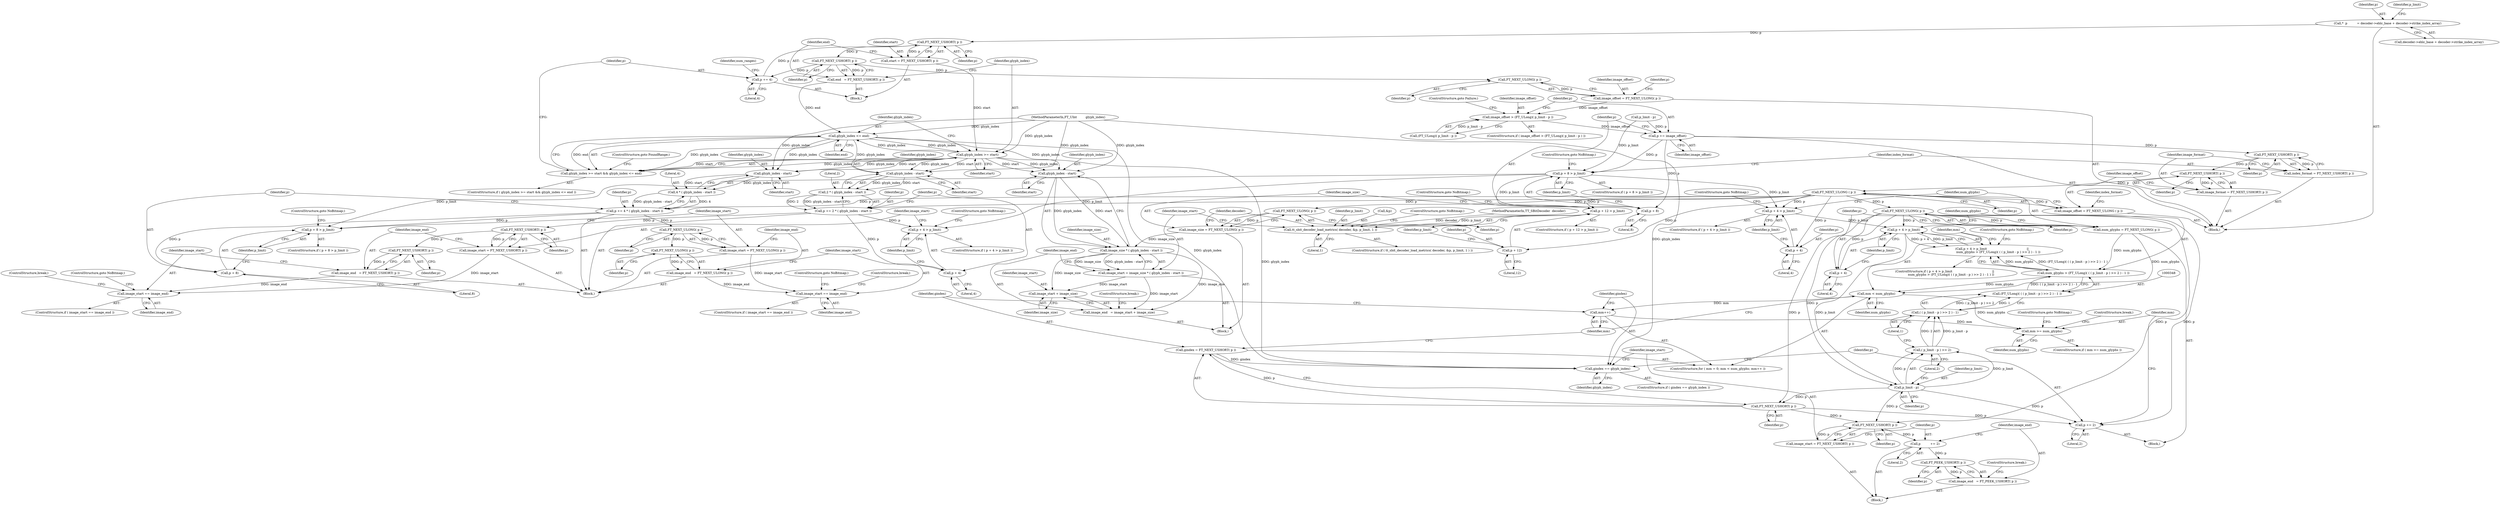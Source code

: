 digraph "0_savannah_f0292bb9920aa1dbfed5f53861e7c7a89b35833a@pointer" {
"1000163" [label="(Call,FT_NEXT_USHORT( p ))"];
"1000178" [label="(Call,p += 4)"];
"1000167" [label="(Call,FT_NEXT_USHORT( p ))"];
"1000163" [label="(Call,FT_NEXT_USHORT( p ))"];
"1000120" [label="(Call,*  p          = decoder->eblc_base + decoder->strike_index_array)"];
"1000161" [label="(Call,start = FT_NEXT_USHORT( p ))"];
"1000171" [label="(Call,glyph_index >= start)"];
"1000170" [label="(Call,glyph_index >= start && glyph_index <= end)"];
"1000174" [label="(Call,glyph_index <= end)"];
"1000235" [label="(Call,glyph_index - start)"];
"1000233" [label="(Call,4 * ( glyph_index - start ))"];
"1000231" [label="(Call,p += 4 * ( glyph_index - start ))"];
"1000239" [label="(Call,p + 8 > p_limit)"];
"1000240" [label="(Call,p + 8)"];
"1000247" [label="(Call,FT_NEXT_ULONG( p ))"];
"1000245" [label="(Call,image_start = FT_NEXT_ULONG( p ))"];
"1000254" [label="(Call,image_start == image_end)"];
"1000251" [label="(Call,FT_NEXT_ULONG( p ))"];
"1000249" [label="(Call,image_end   = FT_NEXT_ULONG( p ))"];
"1000285" [label="(Call,glyph_index - start)"];
"1000283" [label="(Call,image_size * ( glyph_index - start ))"];
"1000281" [label="(Call,image_start = image_size * ( glyph_index - start ))"];
"1000288" [label="(Call,image_end   = image_start + image_size)"];
"1000290" [label="(Call,image_start + image_size)"];
"1000299" [label="(Call,glyph_index - start)"];
"1000297" [label="(Call,2 * ( glyph_index - start ))"];
"1000295" [label="(Call,p += 2 * ( glyph_index - start ))"];
"1000303" [label="(Call,p + 4 > p_limit)"];
"1000304" [label="(Call,p + 4)"];
"1000311" [label="(Call,FT_NEXT_USHORT( p ))"];
"1000309" [label="(Call,image_start = FT_NEXT_USHORT( p ))"];
"1000318" [label="(Call,image_start == image_end)"];
"1000315" [label="(Call,FT_NEXT_USHORT( p ))"];
"1000313" [label="(Call,image_end   = FT_NEXT_USHORT( p ))"];
"1000372" [label="(Call,gindex == glyph_index)"];
"1000165" [label="(Call,end   = FT_NEXT_USHORT( p ))"];
"1000185" [label="(Call,FT_NEXT_ULONG( p ))"];
"1000183" [label="(Call,image_offset = FT_NEXT_ULONG( p ))"];
"1000197" [label="(Call,image_offset > (FT_ULong)( p_limit - p ))"];
"1000205" [label="(Call,p += image_offset)"];
"1000209" [label="(Call,p + 8 > p_limit)"];
"1000263" [label="(Call,p + 12 > p_limit)"];
"1000274" [label="(Call,tt_sbit_decoder_load_metrics( decoder, &p, p_limit, 1 ))"];
"1000328" [label="(Call,p + 4 > p_limit)"];
"1000340" [label="(Call,p + 4 > p_limit)"];
"1000339" [label="(Call,p + 4 > p_limit                                         ||\n             num_glyphs > (FT_ULong)( ( ( p_limit - p ) >> 2 ) - 1 ))"];
"1000351" [label="(Call,p_limit - p)"];
"1000350" [label="(Call,( p_limit - p ) >> 2)"];
"1000349" [label="(Call,( ( p_limit - p ) >> 2 ) - 1)"];
"1000347" [label="(Call,(FT_ULong)( ( ( p_limit - p ) >> 2 ) - 1 ))"];
"1000345" [label="(Call,num_glyphs > (FT_ULong)( ( ( p_limit - p ) >> 2 ) - 1 ))"];
"1000361" [label="(Call,mm < num_glyphs)"];
"1000364" [label="(Call,mm++)"];
"1000392" [label="(Call,mm >= num_glyphs)"];
"1000369" [label="(Call,FT_NEXT_USHORT( p ))"];
"1000367" [label="(Call,gindex = FT_NEXT_USHORT( p ))"];
"1000378" [label="(Call,FT_NEXT_USHORT( p ))"];
"1000376" [label="(Call,image_start = FT_NEXT_USHORT( p ))"];
"1000380" [label="(Call,p          += 2)"];
"1000385" [label="(Call,FT_PEEK_USHORT( p ))"];
"1000383" [label="(Call,image_end   = FT_PEEK_USHORT( p ))"];
"1000388" [label="(Call,p += 2)"];
"1000210" [label="(Call,p + 8)"];
"1000217" [label="(Call,FT_NEXT_USHORT( p ))"];
"1000215" [label="(Call,index_format = FT_NEXT_USHORT( p ))"];
"1000221" [label="(Call,FT_NEXT_USHORT( p ))"];
"1000219" [label="(Call,image_format = FT_NEXT_USHORT( p ))"];
"1000225" [label="(Call,FT_NEXT_ULONG ( p ))"];
"1000223" [label="(Call,image_offset = FT_NEXT_ULONG ( p ))"];
"1000264" [label="(Call,p + 12)"];
"1000271" [label="(Call,FT_NEXT_ULONG( p ))"];
"1000269" [label="(Call,image_size = FT_NEXT_ULONG( p ))"];
"1000329" [label="(Call,p + 4)"];
"1000336" [label="(Call,FT_NEXT_ULONG( p ))"];
"1000334" [label="(Call,num_glyphs = FT_NEXT_ULONG( p ))"];
"1000341" [label="(Call,p + 4)"];
"1000334" [label="(Call,num_glyphs = FT_NEXT_ULONG( p ))"];
"1000219" [label="(Call,image_format = FT_NEXT_USHORT( p ))"];
"1000253" [label="(ControlStructure,if ( image_start == image_end ))"];
"1000389" [label="(Identifier,p)"];
"1000264" [label="(Call,p + 12)"];
"1000211" [label="(Identifier,p)"];
"1000246" [label="(Identifier,image_start)"];
"1000336" [label="(Call,FT_NEXT_ULONG( p ))"];
"1000251" [label="(Call,FT_NEXT_ULONG( p ))"];
"1000243" [label="(Identifier,p_limit)"];
"1000293" [label="(ControlStructure,break;)"];
"1000339" [label="(Call,p + 4 > p_limit                                         ||\n             num_glyphs > (FT_ULong)( ( ( p_limit - p ) >> 2 ) - 1 ))"];
"1000216" [label="(Identifier,index_format)"];
"1000160" [label="(Block,)"];
"1000208" [label="(ControlStructure,if ( p + 8 > p_limit ))"];
"1000298" [label="(Literal,2)"];
"1000392" [label="(Call,mm >= num_glyphs)"];
"1000333" [label="(ControlStructure,goto NoBitmap;)"];
"1000167" [label="(Call,FT_NEXT_USHORT( p ))"];
"1000201" [label="(Call,p_limit - p)"];
"1000263" [label="(Call,p + 12 > p_limit)"];
"1000324" [label="(Block,)"];
"1000224" [label="(Identifier,image_offset)"];
"1000210" [label="(Call,p + 8)"];
"1000309" [label="(Call,image_start = FT_NEXT_USHORT( p ))"];
"1000296" [label="(Identifier,p)"];
"1000371" [label="(ControlStructure,if ( gindex == glyph_index ))"];
"1000289" [label="(Identifier,image_end)"];
"1000270" [label="(Identifier,image_size)"];
"1000346" [label="(Identifier,num_glyphs)"];
"1000390" [label="(Literal,2)"];
"1000174" [label="(Call,glyph_index <= end)"];
"1000315" [label="(Call,FT_NEXT_USHORT( p ))"];
"1000378" [label="(Call,FT_NEXT_USHORT( p ))"];
"1000302" [label="(ControlStructure,if ( p + 4 > p_limit ))"];
"1000284" [label="(Identifier,image_size)"];
"1000209" [label="(Call,p + 8 > p_limit)"];
"1000332" [label="(Identifier,p_limit)"];
"1000272" [label="(Identifier,p)"];
"1000177" [label="(ControlStructure,goto FoundRange;)"];
"1000231" [label="(Call,p += 4 * ( glyph_index - start ))"];
"1000225" [label="(Call,FT_NEXT_ULONG ( p ))"];
"1000285" [label="(Call,glyph_index - start)"];
"1000361" [label="(Call,mm < num_glyphs)"];
"1000331" [label="(Literal,4)"];
"1000342" [label="(Identifier,p)"];
"1000257" [label="(ControlStructure,goto NoBitmap;)"];
"1000343" [label="(Literal,4)"];
"1000338" [label="(ControlStructure,if ( p + 4 > p_limit                                         ||\n             num_glyphs > (FT_ULong)( ( ( p_limit - p ) >> 2 ) - 1 ) ))"];
"1000250" [label="(Identifier,image_end)"];
"1000179" [label="(Identifier,p)"];
"1000290" [label="(Call,image_start + image_size)"];
"1000357" [label="(ControlStructure,for ( mm = 0; mm < num_glyphs; mm++ ))"];
"1000306" [label="(Literal,4)"];
"1000388" [label="(Call,p += 2)"];
"1000322" [label="(ControlStructure,break;)"];
"1000291" [label="(Identifier,image_start)"];
"1000269" [label="(Call,image_size = FT_NEXT_ULONG( p ))"];
"1000118" [label="(Block,)"];
"1000369" [label="(Call,FT_NEXT_USHORT( p ))"];
"1000297" [label="(Call,2 * ( glyph_index - start ))"];
"1000311" [label="(Call,FT_NEXT_USHORT( p ))"];
"1000317" [label="(ControlStructure,if ( image_start == image_end ))"];
"1000169" [label="(ControlStructure,if ( glyph_index >= start && glyph_index <= end ))"];
"1000381" [label="(Identifier,p)"];
"1000374" [label="(Identifier,glyph_index)"];
"1000235" [label="(Call,glyph_index - start)"];
"1000387" [label="(ControlStructure,break;)"];
"1000368" [label="(Identifier,gindex)"];
"1000212" [label="(Literal,8)"];
"1000172" [label="(Identifier,glyph_index)"];
"1000345" [label="(Call,num_glyphs > (FT_ULong)( ( ( p_limit - p ) >> 2 ) - 1 ))"];
"1000120" [label="(Call,*  p          = decoder->eblc_base + decoder->strike_index_array)"];
"1000283" [label="(Call,image_size * ( glyph_index - start ))"];
"1000288" [label="(Call,image_end   = image_start + image_size)"];
"1000394" [label="(Identifier,num_glyphs)"];
"1000312" [label="(Identifier,p)"];
"1000115" [label="(MethodParameterIn,FT_UInt         glyph_index)"];
"1000276" [label="(Call,&p)"];
"1000173" [label="(Identifier,start)"];
"1000206" [label="(Identifier,p)"];
"1000226" [label="(Identifier,p)"];
"1000186" [label="(Identifier,p)"];
"1000280" [label="(ControlStructure,goto NoBitmap;)"];
"1000176" [label="(Identifier,end)"];
"1000352" [label="(Identifier,p_limit)"];
"1000301" [label="(Identifier,start)"];
"1000287" [label="(Identifier,start)"];
"1000382" [label="(Literal,2)"];
"1000166" [label="(Identifier,end)"];
"1000248" [label="(Identifier,p)"];
"1000354" [label="(Literal,2)"];
"1000370" [label="(Identifier,p)"];
"1000299" [label="(Call,glyph_index - start)"];
"1000376" [label="(Call,image_start = FT_NEXT_USHORT( p ))"];
"1000184" [label="(Identifier,image_offset)"];
"1000318" [label="(Call,image_start == image_end)"];
"1000275" [label="(Identifier,decoder)"];
"1000205" [label="(Call,p += image_offset)"];
"1000351" [label="(Call,p_limit - p)"];
"1000121" [label="(Identifier,p)"];
"1000197" [label="(Call,image_offset > (FT_ULong)( p_limit - p ))"];
"1000305" [label="(Identifier,p)"];
"1000214" [label="(ControlStructure,goto NoBitmap;)"];
"1000353" [label="(Identifier,p)"];
"1000367" [label="(Call,gindex = FT_NEXT_USHORT( p ))"];
"1000335" [label="(Identifier,num_glyphs)"];
"1000385" [label="(Call,FT_PEEK_USHORT( p ))"];
"1000314" [label="(Identifier,image_end)"];
"1000255" [label="(Identifier,image_start)"];
"1000217" [label="(Call,FT_NEXT_USHORT( p ))"];
"1000183" [label="(Call,image_offset = FT_NEXT_ULONG( p ))"];
"1000267" [label="(Identifier,p_limit)"];
"1000274" [label="(Call,tt_sbit_decoder_load_metrics( decoder, &p, p_limit, 1 ))"];
"1000232" [label="(Identifier,p)"];
"1000350" [label="(Call,( p_limit - p ) >> 2)"];
"1000271" [label="(Call,FT_NEXT_ULONG( p ))"];
"1000310" [label="(Identifier,image_start)"];
"1000254" [label="(Call,image_start == image_end)"];
"1000165" [label="(Call,end   = FT_NEXT_USHORT( p ))"];
"1000282" [label="(Identifier,image_start)"];
"1000295" [label="(Call,p += 2 * ( glyph_index - start ))"];
"1000286" [label="(Identifier,glyph_index)"];
"1000300" [label="(Identifier,glyph_index)"];
"1000320" [label="(Identifier,image_end)"];
"1000307" [label="(Identifier,p_limit)"];
"1000244" [label="(ControlStructure,goto NoBitmap;)"];
"1000159" [label="(Identifier,num_ranges)"];
"1000162" [label="(Identifier,start)"];
"1000266" [label="(Literal,12)"];
"1000328" [label="(Call,p + 4 > p_limit)"];
"1000379" [label="(Identifier,p)"];
"1000363" [label="(Identifier,num_glyphs)"];
"1000273" [label="(ControlStructure,if ( tt_sbit_decoder_load_metrics( decoder, &p, p_limit, 1 ) ))"];
"1000281" [label="(Call,image_start = image_size * ( glyph_index - start ))"];
"1000171" [label="(Call,glyph_index >= start)"];
"1000122" [label="(Call,decoder->eblc_base + decoder->strike_index_array)"];
"1000247" [label="(Call,FT_NEXT_ULONG( p ))"];
"1000380" [label="(Call,p          += 2)"];
"1000240" [label="(Call,p + 8)"];
"1000237" [label="(Identifier,start)"];
"1000303" [label="(Call,p + 4 > p_limit)"];
"1000260" [label="(Block,)"];
"1000292" [label="(Identifier,image_size)"];
"1000313" [label="(Call,image_end   = FT_NEXT_USHORT( p ))"];
"1000215" [label="(Call,index_format = FT_NEXT_USHORT( p ))"];
"1000242" [label="(Literal,8)"];
"1000252" [label="(Identifier,p)"];
"1000384" [label="(Identifier,image_end)"];
"1000168" [label="(Identifier,p)"];
"1000308" [label="(ControlStructure,goto NoBitmap;)"];
"1000222" [label="(Identifier,p)"];
"1000355" [label="(Literal,1)"];
"1000373" [label="(Identifier,gindex)"];
"1000340" [label="(Call,p + 4 > p_limit)"];
"1000344" [label="(Identifier,p_limit)"];
"1000372" [label="(Call,gindex == glyph_index)"];
"1000319" [label="(Identifier,image_start)"];
"1000327" [label="(ControlStructure,if ( p + 4 > p_limit ))"];
"1000393" [label="(Identifier,mm)"];
"1000164" [label="(Identifier,p)"];
"1000204" [label="(ControlStructure,goto Failure;)"];
"1000377" [label="(Identifier,image_start)"];
"1000396" [label="(ControlStructure,break;)"];
"1000239" [label="(Call,p + 8 > p_limit)"];
"1000221" [label="(Call,FT_NEXT_USHORT( p ))"];
"1000316" [label="(Identifier,p)"];
"1000347" [label="(Call,(FT_ULong)( ( ( p_limit - p ) >> 2 ) - 1 ))"];
"1000362" [label="(Identifier,mm)"];
"1000199" [label="(Call,(FT_ULong)( p_limit - p ))"];
"1000341" [label="(Call,p + 4)"];
"1000386" [label="(Identifier,p)"];
"1000218" [label="(Identifier,p)"];
"1000213" [label="(Identifier,p_limit)"];
"1000170" [label="(Call,glyph_index >= start && glyph_index <= end)"];
"1000175" [label="(Identifier,glyph_index)"];
"1000321" [label="(ControlStructure,goto NoBitmap;)"];
"1000161" [label="(Call,start = FT_NEXT_USHORT( p ))"];
"1000207" [label="(Identifier,image_offset)"];
"1000163" [label="(Call,FT_NEXT_USHORT( p ))"];
"1000114" [label="(MethodParameterIn,TT_SBitDecoder  decoder)"];
"1000265" [label="(Identifier,p)"];
"1000245" [label="(Call,image_start = FT_NEXT_ULONG( p ))"];
"1000268" [label="(ControlStructure,goto NoBitmap;)"];
"1000349" [label="(Call,( ( p_limit - p ) >> 2 ) - 1)"];
"1000356" [label="(ControlStructure,goto NoBitmap;)"];
"1000258" [label="(ControlStructure,break;)"];
"1000262" [label="(ControlStructure,if ( p + 12 > p_limit ))"];
"1000364" [label="(Call,mm++)"];
"1000395" [label="(ControlStructure,goto NoBitmap;)"];
"1000180" [label="(Literal,4)"];
"1000256" [label="(Identifier,image_end)"];
"1000241" [label="(Identifier,p)"];
"1000220" [label="(Identifier,image_format)"];
"1000185" [label="(Call,FT_NEXT_ULONG( p ))"];
"1000236" [label="(Identifier,glyph_index)"];
"1000198" [label="(Identifier,image_offset)"];
"1000233" [label="(Call,4 * ( glyph_index - start ))"];
"1000391" [label="(ControlStructure,if ( mm >= num_glyphs ))"];
"1000383" [label="(Call,image_end   = FT_PEEK_USHORT( p ))"];
"1000304" [label="(Call,p + 4)"];
"1000188" [label="(Identifier,p)"];
"1000196" [label="(ControlStructure,if ( image_offset > (FT_ULong)( p_limit - p ) ))"];
"1000228" [label="(Identifier,index_format)"];
"1000223" [label="(Call,image_offset = FT_NEXT_ULONG ( p ))"];
"1000329" [label="(Call,p + 4)"];
"1000365" [label="(Identifier,mm)"];
"1000330" [label="(Identifier,p)"];
"1000178" [label="(Call,p += 4)"];
"1000375" [label="(Block,)"];
"1000238" [label="(ControlStructure,if ( p + 8 > p_limit ))"];
"1000278" [label="(Identifier,p_limit)"];
"1000131" [label="(Identifier,p_limit)"];
"1000234" [label="(Literal,4)"];
"1000279" [label="(Literal,1)"];
"1000337" [label="(Identifier,p)"];
"1000249" [label="(Call,image_end   = FT_NEXT_ULONG( p ))"];
"1000229" [label="(Block,)"];
"1000163" -> "1000161"  [label="AST: "];
"1000163" -> "1000164"  [label="CFG: "];
"1000164" -> "1000163"  [label="AST: "];
"1000161" -> "1000163"  [label="CFG: "];
"1000163" -> "1000161"  [label="DDG: p"];
"1000178" -> "1000163"  [label="DDG: p"];
"1000120" -> "1000163"  [label="DDG: p"];
"1000163" -> "1000167"  [label="DDG: p"];
"1000178" -> "1000160"  [label="AST: "];
"1000178" -> "1000180"  [label="CFG: "];
"1000179" -> "1000178"  [label="AST: "];
"1000180" -> "1000178"  [label="AST: "];
"1000159" -> "1000178"  [label="CFG: "];
"1000167" -> "1000178"  [label="DDG: p"];
"1000167" -> "1000165"  [label="AST: "];
"1000167" -> "1000168"  [label="CFG: "];
"1000168" -> "1000167"  [label="AST: "];
"1000165" -> "1000167"  [label="CFG: "];
"1000167" -> "1000165"  [label="DDG: p"];
"1000167" -> "1000185"  [label="DDG: p"];
"1000120" -> "1000118"  [label="AST: "];
"1000120" -> "1000122"  [label="CFG: "];
"1000121" -> "1000120"  [label="AST: "];
"1000122" -> "1000120"  [label="AST: "];
"1000131" -> "1000120"  [label="CFG: "];
"1000161" -> "1000160"  [label="AST: "];
"1000162" -> "1000161"  [label="AST: "];
"1000166" -> "1000161"  [label="CFG: "];
"1000161" -> "1000171"  [label="DDG: start"];
"1000171" -> "1000170"  [label="AST: "];
"1000171" -> "1000173"  [label="CFG: "];
"1000172" -> "1000171"  [label="AST: "];
"1000173" -> "1000171"  [label="AST: "];
"1000175" -> "1000171"  [label="CFG: "];
"1000170" -> "1000171"  [label="CFG: "];
"1000171" -> "1000170"  [label="DDG: glyph_index"];
"1000171" -> "1000170"  [label="DDG: start"];
"1000174" -> "1000171"  [label="DDG: glyph_index"];
"1000115" -> "1000171"  [label="DDG: glyph_index"];
"1000171" -> "1000174"  [label="DDG: glyph_index"];
"1000171" -> "1000235"  [label="DDG: glyph_index"];
"1000171" -> "1000235"  [label="DDG: start"];
"1000171" -> "1000285"  [label="DDG: glyph_index"];
"1000171" -> "1000285"  [label="DDG: start"];
"1000171" -> "1000299"  [label="DDG: glyph_index"];
"1000171" -> "1000299"  [label="DDG: start"];
"1000171" -> "1000372"  [label="DDG: glyph_index"];
"1000170" -> "1000169"  [label="AST: "];
"1000170" -> "1000174"  [label="CFG: "];
"1000174" -> "1000170"  [label="AST: "];
"1000177" -> "1000170"  [label="CFG: "];
"1000179" -> "1000170"  [label="CFG: "];
"1000174" -> "1000170"  [label="DDG: glyph_index"];
"1000174" -> "1000170"  [label="DDG: end"];
"1000174" -> "1000176"  [label="CFG: "];
"1000175" -> "1000174"  [label="AST: "];
"1000176" -> "1000174"  [label="AST: "];
"1000115" -> "1000174"  [label="DDG: glyph_index"];
"1000165" -> "1000174"  [label="DDG: end"];
"1000174" -> "1000235"  [label="DDG: glyph_index"];
"1000174" -> "1000285"  [label="DDG: glyph_index"];
"1000174" -> "1000299"  [label="DDG: glyph_index"];
"1000174" -> "1000372"  [label="DDG: glyph_index"];
"1000235" -> "1000233"  [label="AST: "];
"1000235" -> "1000237"  [label="CFG: "];
"1000236" -> "1000235"  [label="AST: "];
"1000237" -> "1000235"  [label="AST: "];
"1000233" -> "1000235"  [label="CFG: "];
"1000235" -> "1000233"  [label="DDG: glyph_index"];
"1000235" -> "1000233"  [label="DDG: start"];
"1000115" -> "1000235"  [label="DDG: glyph_index"];
"1000233" -> "1000231"  [label="AST: "];
"1000234" -> "1000233"  [label="AST: "];
"1000231" -> "1000233"  [label="CFG: "];
"1000233" -> "1000231"  [label="DDG: 4"];
"1000233" -> "1000231"  [label="DDG: glyph_index - start"];
"1000231" -> "1000229"  [label="AST: "];
"1000232" -> "1000231"  [label="AST: "];
"1000241" -> "1000231"  [label="CFG: "];
"1000225" -> "1000231"  [label="DDG: p"];
"1000231" -> "1000239"  [label="DDG: p"];
"1000231" -> "1000240"  [label="DDG: p"];
"1000231" -> "1000247"  [label="DDG: p"];
"1000239" -> "1000238"  [label="AST: "];
"1000239" -> "1000243"  [label="CFG: "];
"1000240" -> "1000239"  [label="AST: "];
"1000243" -> "1000239"  [label="AST: "];
"1000244" -> "1000239"  [label="CFG: "];
"1000246" -> "1000239"  [label="CFG: "];
"1000209" -> "1000239"  [label="DDG: p_limit"];
"1000240" -> "1000242"  [label="CFG: "];
"1000241" -> "1000240"  [label="AST: "];
"1000242" -> "1000240"  [label="AST: "];
"1000243" -> "1000240"  [label="CFG: "];
"1000247" -> "1000245"  [label="AST: "];
"1000247" -> "1000248"  [label="CFG: "];
"1000248" -> "1000247"  [label="AST: "];
"1000245" -> "1000247"  [label="CFG: "];
"1000247" -> "1000245"  [label="DDG: p"];
"1000247" -> "1000251"  [label="DDG: p"];
"1000245" -> "1000229"  [label="AST: "];
"1000246" -> "1000245"  [label="AST: "];
"1000250" -> "1000245"  [label="CFG: "];
"1000245" -> "1000254"  [label="DDG: image_start"];
"1000254" -> "1000253"  [label="AST: "];
"1000254" -> "1000256"  [label="CFG: "];
"1000255" -> "1000254"  [label="AST: "];
"1000256" -> "1000254"  [label="AST: "];
"1000257" -> "1000254"  [label="CFG: "];
"1000258" -> "1000254"  [label="CFG: "];
"1000249" -> "1000254"  [label="DDG: image_end"];
"1000251" -> "1000249"  [label="AST: "];
"1000251" -> "1000252"  [label="CFG: "];
"1000252" -> "1000251"  [label="AST: "];
"1000249" -> "1000251"  [label="CFG: "];
"1000251" -> "1000249"  [label="DDG: p"];
"1000249" -> "1000229"  [label="AST: "];
"1000250" -> "1000249"  [label="AST: "];
"1000255" -> "1000249"  [label="CFG: "];
"1000285" -> "1000283"  [label="AST: "];
"1000285" -> "1000287"  [label="CFG: "];
"1000286" -> "1000285"  [label="AST: "];
"1000287" -> "1000285"  [label="AST: "];
"1000283" -> "1000285"  [label="CFG: "];
"1000285" -> "1000283"  [label="DDG: glyph_index"];
"1000285" -> "1000283"  [label="DDG: start"];
"1000115" -> "1000285"  [label="DDG: glyph_index"];
"1000283" -> "1000281"  [label="AST: "];
"1000284" -> "1000283"  [label="AST: "];
"1000281" -> "1000283"  [label="CFG: "];
"1000283" -> "1000281"  [label="DDG: image_size"];
"1000283" -> "1000281"  [label="DDG: glyph_index - start"];
"1000269" -> "1000283"  [label="DDG: image_size"];
"1000283" -> "1000288"  [label="DDG: image_size"];
"1000283" -> "1000290"  [label="DDG: image_size"];
"1000281" -> "1000260"  [label="AST: "];
"1000282" -> "1000281"  [label="AST: "];
"1000289" -> "1000281"  [label="CFG: "];
"1000281" -> "1000288"  [label="DDG: image_start"];
"1000281" -> "1000290"  [label="DDG: image_start"];
"1000288" -> "1000260"  [label="AST: "];
"1000288" -> "1000290"  [label="CFG: "];
"1000289" -> "1000288"  [label="AST: "];
"1000290" -> "1000288"  [label="AST: "];
"1000293" -> "1000288"  [label="CFG: "];
"1000290" -> "1000292"  [label="CFG: "];
"1000291" -> "1000290"  [label="AST: "];
"1000292" -> "1000290"  [label="AST: "];
"1000299" -> "1000297"  [label="AST: "];
"1000299" -> "1000301"  [label="CFG: "];
"1000300" -> "1000299"  [label="AST: "];
"1000301" -> "1000299"  [label="AST: "];
"1000297" -> "1000299"  [label="CFG: "];
"1000299" -> "1000297"  [label="DDG: glyph_index"];
"1000299" -> "1000297"  [label="DDG: start"];
"1000115" -> "1000299"  [label="DDG: glyph_index"];
"1000297" -> "1000295"  [label="AST: "];
"1000298" -> "1000297"  [label="AST: "];
"1000295" -> "1000297"  [label="CFG: "];
"1000297" -> "1000295"  [label="DDG: 2"];
"1000297" -> "1000295"  [label="DDG: glyph_index - start"];
"1000295" -> "1000229"  [label="AST: "];
"1000296" -> "1000295"  [label="AST: "];
"1000305" -> "1000295"  [label="CFG: "];
"1000225" -> "1000295"  [label="DDG: p"];
"1000295" -> "1000303"  [label="DDG: p"];
"1000295" -> "1000304"  [label="DDG: p"];
"1000295" -> "1000311"  [label="DDG: p"];
"1000303" -> "1000302"  [label="AST: "];
"1000303" -> "1000307"  [label="CFG: "];
"1000304" -> "1000303"  [label="AST: "];
"1000307" -> "1000303"  [label="AST: "];
"1000308" -> "1000303"  [label="CFG: "];
"1000310" -> "1000303"  [label="CFG: "];
"1000209" -> "1000303"  [label="DDG: p_limit"];
"1000304" -> "1000306"  [label="CFG: "];
"1000305" -> "1000304"  [label="AST: "];
"1000306" -> "1000304"  [label="AST: "];
"1000307" -> "1000304"  [label="CFG: "];
"1000311" -> "1000309"  [label="AST: "];
"1000311" -> "1000312"  [label="CFG: "];
"1000312" -> "1000311"  [label="AST: "];
"1000309" -> "1000311"  [label="CFG: "];
"1000311" -> "1000309"  [label="DDG: p"];
"1000311" -> "1000315"  [label="DDG: p"];
"1000309" -> "1000229"  [label="AST: "];
"1000310" -> "1000309"  [label="AST: "];
"1000314" -> "1000309"  [label="CFG: "];
"1000309" -> "1000318"  [label="DDG: image_start"];
"1000318" -> "1000317"  [label="AST: "];
"1000318" -> "1000320"  [label="CFG: "];
"1000319" -> "1000318"  [label="AST: "];
"1000320" -> "1000318"  [label="AST: "];
"1000321" -> "1000318"  [label="CFG: "];
"1000322" -> "1000318"  [label="CFG: "];
"1000313" -> "1000318"  [label="DDG: image_end"];
"1000315" -> "1000313"  [label="AST: "];
"1000315" -> "1000316"  [label="CFG: "];
"1000316" -> "1000315"  [label="AST: "];
"1000313" -> "1000315"  [label="CFG: "];
"1000315" -> "1000313"  [label="DDG: p"];
"1000313" -> "1000229"  [label="AST: "];
"1000314" -> "1000313"  [label="AST: "];
"1000319" -> "1000313"  [label="CFG: "];
"1000372" -> "1000371"  [label="AST: "];
"1000372" -> "1000374"  [label="CFG: "];
"1000373" -> "1000372"  [label="AST: "];
"1000374" -> "1000372"  [label="AST: "];
"1000377" -> "1000372"  [label="CFG: "];
"1000389" -> "1000372"  [label="CFG: "];
"1000367" -> "1000372"  [label="DDG: gindex"];
"1000115" -> "1000372"  [label="DDG: glyph_index"];
"1000165" -> "1000160"  [label="AST: "];
"1000166" -> "1000165"  [label="AST: "];
"1000172" -> "1000165"  [label="CFG: "];
"1000185" -> "1000183"  [label="AST: "];
"1000185" -> "1000186"  [label="CFG: "];
"1000186" -> "1000185"  [label="AST: "];
"1000183" -> "1000185"  [label="CFG: "];
"1000185" -> "1000183"  [label="DDG: p"];
"1000183" -> "1000118"  [label="AST: "];
"1000184" -> "1000183"  [label="AST: "];
"1000188" -> "1000183"  [label="CFG: "];
"1000183" -> "1000197"  [label="DDG: image_offset"];
"1000197" -> "1000196"  [label="AST: "];
"1000197" -> "1000199"  [label="CFG: "];
"1000198" -> "1000197"  [label="AST: "];
"1000199" -> "1000197"  [label="AST: "];
"1000204" -> "1000197"  [label="CFG: "];
"1000206" -> "1000197"  [label="CFG: "];
"1000199" -> "1000197"  [label="DDG: p_limit - p"];
"1000197" -> "1000205"  [label="DDG: image_offset"];
"1000205" -> "1000118"  [label="AST: "];
"1000205" -> "1000207"  [label="CFG: "];
"1000206" -> "1000205"  [label="AST: "];
"1000207" -> "1000205"  [label="AST: "];
"1000211" -> "1000205"  [label="CFG: "];
"1000201" -> "1000205"  [label="DDG: p"];
"1000205" -> "1000209"  [label="DDG: p"];
"1000205" -> "1000210"  [label="DDG: p"];
"1000205" -> "1000217"  [label="DDG: p"];
"1000209" -> "1000208"  [label="AST: "];
"1000209" -> "1000213"  [label="CFG: "];
"1000210" -> "1000209"  [label="AST: "];
"1000213" -> "1000209"  [label="AST: "];
"1000214" -> "1000209"  [label="CFG: "];
"1000216" -> "1000209"  [label="CFG: "];
"1000201" -> "1000209"  [label="DDG: p_limit"];
"1000209" -> "1000263"  [label="DDG: p_limit"];
"1000209" -> "1000328"  [label="DDG: p_limit"];
"1000263" -> "1000262"  [label="AST: "];
"1000263" -> "1000267"  [label="CFG: "];
"1000264" -> "1000263"  [label="AST: "];
"1000267" -> "1000263"  [label="AST: "];
"1000268" -> "1000263"  [label="CFG: "];
"1000270" -> "1000263"  [label="CFG: "];
"1000225" -> "1000263"  [label="DDG: p"];
"1000263" -> "1000274"  [label="DDG: p_limit"];
"1000274" -> "1000273"  [label="AST: "];
"1000274" -> "1000279"  [label="CFG: "];
"1000275" -> "1000274"  [label="AST: "];
"1000276" -> "1000274"  [label="AST: "];
"1000278" -> "1000274"  [label="AST: "];
"1000279" -> "1000274"  [label="AST: "];
"1000280" -> "1000274"  [label="CFG: "];
"1000282" -> "1000274"  [label="CFG: "];
"1000114" -> "1000274"  [label="DDG: decoder"];
"1000328" -> "1000327"  [label="AST: "];
"1000328" -> "1000332"  [label="CFG: "];
"1000329" -> "1000328"  [label="AST: "];
"1000332" -> "1000328"  [label="AST: "];
"1000333" -> "1000328"  [label="CFG: "];
"1000335" -> "1000328"  [label="CFG: "];
"1000225" -> "1000328"  [label="DDG: p"];
"1000328" -> "1000340"  [label="DDG: p_limit"];
"1000340" -> "1000339"  [label="AST: "];
"1000340" -> "1000344"  [label="CFG: "];
"1000341" -> "1000340"  [label="AST: "];
"1000344" -> "1000340"  [label="AST: "];
"1000346" -> "1000340"  [label="CFG: "];
"1000339" -> "1000340"  [label="CFG: "];
"1000340" -> "1000339"  [label="DDG: p + 4"];
"1000340" -> "1000339"  [label="DDG: p_limit"];
"1000336" -> "1000340"  [label="DDG: p"];
"1000340" -> "1000351"  [label="DDG: p_limit"];
"1000339" -> "1000338"  [label="AST: "];
"1000339" -> "1000345"  [label="CFG: "];
"1000345" -> "1000339"  [label="AST: "];
"1000356" -> "1000339"  [label="CFG: "];
"1000362" -> "1000339"  [label="CFG: "];
"1000345" -> "1000339"  [label="DDG: num_glyphs"];
"1000345" -> "1000339"  [label="DDG: (FT_ULong)( ( ( p_limit - p ) >> 2 ) - 1 )"];
"1000351" -> "1000350"  [label="AST: "];
"1000351" -> "1000353"  [label="CFG: "];
"1000352" -> "1000351"  [label="AST: "];
"1000353" -> "1000351"  [label="AST: "];
"1000354" -> "1000351"  [label="CFG: "];
"1000351" -> "1000350"  [label="DDG: p_limit"];
"1000351" -> "1000350"  [label="DDG: p"];
"1000336" -> "1000351"  [label="DDG: p"];
"1000351" -> "1000369"  [label="DDG: p"];
"1000351" -> "1000378"  [label="DDG: p"];
"1000351" -> "1000388"  [label="DDG: p"];
"1000350" -> "1000349"  [label="AST: "];
"1000350" -> "1000354"  [label="CFG: "];
"1000354" -> "1000350"  [label="AST: "];
"1000355" -> "1000350"  [label="CFG: "];
"1000350" -> "1000349"  [label="DDG: p_limit - p"];
"1000350" -> "1000349"  [label="DDG: 2"];
"1000349" -> "1000347"  [label="AST: "];
"1000349" -> "1000355"  [label="CFG: "];
"1000355" -> "1000349"  [label="AST: "];
"1000347" -> "1000349"  [label="CFG: "];
"1000349" -> "1000347"  [label="DDG: ( p_limit - p ) >> 2"];
"1000349" -> "1000347"  [label="DDG: 1"];
"1000347" -> "1000345"  [label="AST: "];
"1000348" -> "1000347"  [label="AST: "];
"1000345" -> "1000347"  [label="CFG: "];
"1000347" -> "1000345"  [label="DDG: ( ( p_limit - p ) >> 2 ) - 1"];
"1000346" -> "1000345"  [label="AST: "];
"1000334" -> "1000345"  [label="DDG: num_glyphs"];
"1000345" -> "1000361"  [label="DDG: num_glyphs"];
"1000361" -> "1000357"  [label="AST: "];
"1000361" -> "1000363"  [label="CFG: "];
"1000362" -> "1000361"  [label="AST: "];
"1000363" -> "1000361"  [label="AST: "];
"1000365" -> "1000361"  [label="CFG: "];
"1000334" -> "1000361"  [label="DDG: num_glyphs"];
"1000361" -> "1000364"  [label="DDG: mm"];
"1000361" -> "1000392"  [label="DDG: num_glyphs"];
"1000364" -> "1000357"  [label="AST: "];
"1000364" -> "1000365"  [label="CFG: "];
"1000365" -> "1000364"  [label="AST: "];
"1000368" -> "1000364"  [label="CFG: "];
"1000373" -> "1000364"  [label="CFG: "];
"1000364" -> "1000392"  [label="DDG: mm"];
"1000392" -> "1000391"  [label="AST: "];
"1000392" -> "1000394"  [label="CFG: "];
"1000393" -> "1000392"  [label="AST: "];
"1000394" -> "1000392"  [label="AST: "];
"1000395" -> "1000392"  [label="CFG: "];
"1000396" -> "1000392"  [label="CFG: "];
"1000369" -> "1000367"  [label="AST: "];
"1000369" -> "1000370"  [label="CFG: "];
"1000370" -> "1000369"  [label="AST: "];
"1000367" -> "1000369"  [label="CFG: "];
"1000369" -> "1000367"  [label="DDG: p"];
"1000336" -> "1000369"  [label="DDG: p"];
"1000369" -> "1000378"  [label="DDG: p"];
"1000369" -> "1000388"  [label="DDG: p"];
"1000367" -> "1000357"  [label="AST: "];
"1000368" -> "1000367"  [label="AST: "];
"1000365" -> "1000367"  [label="CFG: "];
"1000378" -> "1000376"  [label="AST: "];
"1000378" -> "1000379"  [label="CFG: "];
"1000379" -> "1000378"  [label="AST: "];
"1000376" -> "1000378"  [label="CFG: "];
"1000378" -> "1000376"  [label="DDG: p"];
"1000336" -> "1000378"  [label="DDG: p"];
"1000378" -> "1000380"  [label="DDG: p"];
"1000376" -> "1000375"  [label="AST: "];
"1000377" -> "1000376"  [label="AST: "];
"1000381" -> "1000376"  [label="CFG: "];
"1000380" -> "1000375"  [label="AST: "];
"1000380" -> "1000382"  [label="CFG: "];
"1000381" -> "1000380"  [label="AST: "];
"1000382" -> "1000380"  [label="AST: "];
"1000384" -> "1000380"  [label="CFG: "];
"1000380" -> "1000385"  [label="DDG: p"];
"1000385" -> "1000383"  [label="AST: "];
"1000385" -> "1000386"  [label="CFG: "];
"1000386" -> "1000385"  [label="AST: "];
"1000383" -> "1000385"  [label="CFG: "];
"1000385" -> "1000383"  [label="DDG: p"];
"1000383" -> "1000375"  [label="AST: "];
"1000384" -> "1000383"  [label="AST: "];
"1000387" -> "1000383"  [label="CFG: "];
"1000388" -> "1000324"  [label="AST: "];
"1000388" -> "1000390"  [label="CFG: "];
"1000389" -> "1000388"  [label="AST: "];
"1000390" -> "1000388"  [label="AST: "];
"1000393" -> "1000388"  [label="CFG: "];
"1000336" -> "1000388"  [label="DDG: p"];
"1000210" -> "1000212"  [label="CFG: "];
"1000211" -> "1000210"  [label="AST: "];
"1000212" -> "1000210"  [label="AST: "];
"1000213" -> "1000210"  [label="CFG: "];
"1000217" -> "1000215"  [label="AST: "];
"1000217" -> "1000218"  [label="CFG: "];
"1000218" -> "1000217"  [label="AST: "];
"1000215" -> "1000217"  [label="CFG: "];
"1000217" -> "1000215"  [label="DDG: p"];
"1000217" -> "1000221"  [label="DDG: p"];
"1000215" -> "1000118"  [label="AST: "];
"1000216" -> "1000215"  [label="AST: "];
"1000220" -> "1000215"  [label="CFG: "];
"1000221" -> "1000219"  [label="AST: "];
"1000221" -> "1000222"  [label="CFG: "];
"1000222" -> "1000221"  [label="AST: "];
"1000219" -> "1000221"  [label="CFG: "];
"1000221" -> "1000219"  [label="DDG: p"];
"1000221" -> "1000225"  [label="DDG: p"];
"1000219" -> "1000118"  [label="AST: "];
"1000220" -> "1000219"  [label="AST: "];
"1000224" -> "1000219"  [label="CFG: "];
"1000225" -> "1000223"  [label="AST: "];
"1000225" -> "1000226"  [label="CFG: "];
"1000226" -> "1000225"  [label="AST: "];
"1000223" -> "1000225"  [label="CFG: "];
"1000225" -> "1000223"  [label="DDG: p"];
"1000225" -> "1000264"  [label="DDG: p"];
"1000225" -> "1000271"  [label="DDG: p"];
"1000225" -> "1000329"  [label="DDG: p"];
"1000225" -> "1000336"  [label="DDG: p"];
"1000223" -> "1000118"  [label="AST: "];
"1000224" -> "1000223"  [label="AST: "];
"1000228" -> "1000223"  [label="CFG: "];
"1000264" -> "1000266"  [label="CFG: "];
"1000265" -> "1000264"  [label="AST: "];
"1000266" -> "1000264"  [label="AST: "];
"1000267" -> "1000264"  [label="CFG: "];
"1000271" -> "1000269"  [label="AST: "];
"1000271" -> "1000272"  [label="CFG: "];
"1000272" -> "1000271"  [label="AST: "];
"1000269" -> "1000271"  [label="CFG: "];
"1000271" -> "1000269"  [label="DDG: p"];
"1000269" -> "1000260"  [label="AST: "];
"1000270" -> "1000269"  [label="AST: "];
"1000275" -> "1000269"  [label="CFG: "];
"1000329" -> "1000331"  [label="CFG: "];
"1000330" -> "1000329"  [label="AST: "];
"1000331" -> "1000329"  [label="AST: "];
"1000332" -> "1000329"  [label="CFG: "];
"1000336" -> "1000334"  [label="AST: "];
"1000336" -> "1000337"  [label="CFG: "];
"1000337" -> "1000336"  [label="AST: "];
"1000334" -> "1000336"  [label="CFG: "];
"1000336" -> "1000334"  [label="DDG: p"];
"1000336" -> "1000341"  [label="DDG: p"];
"1000334" -> "1000324"  [label="AST: "];
"1000335" -> "1000334"  [label="AST: "];
"1000342" -> "1000334"  [label="CFG: "];
"1000341" -> "1000343"  [label="CFG: "];
"1000342" -> "1000341"  [label="AST: "];
"1000343" -> "1000341"  [label="AST: "];
"1000344" -> "1000341"  [label="CFG: "];
}
